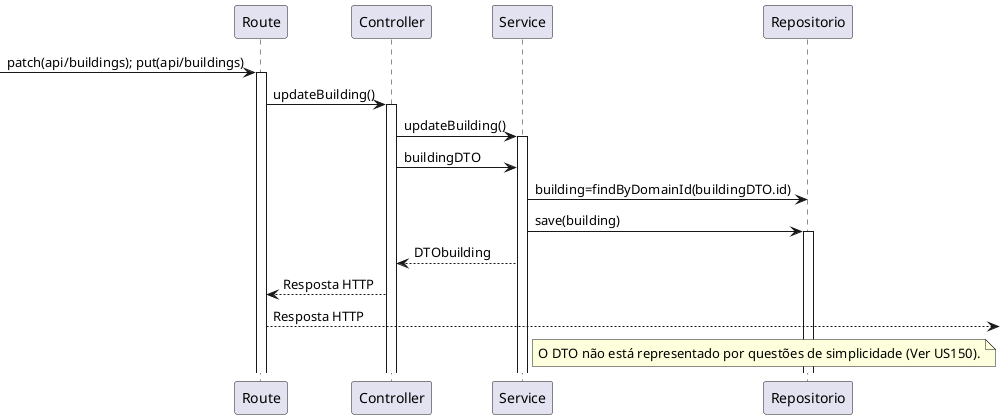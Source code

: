 @startuml US160

participant "Route" as Route
participant "Controller" as Controller
participant "Service" as Service
participant "Repositorio" as Repositorio

 -> Route : patch(api/buildings); put(api/buildings)
activate Route
Route -> Controller : updateBuilding()
activate Controller
Controller -> Service : updateBuilding()
activate Service
Controller -> Service : buildingDTO
Service -> Repositorio : building=findByDomainId(buildingDTO.id)
Service -> Repositorio : save(building)
activate Repositorio
Service --> Controller : DTObuilding
Controller--> Route : Resposta HTTP
Route --> : Resposta HTTP

note right of Service
O DTO não está representado por questões de simplicidade (Ver US150).
end note
@enduml
